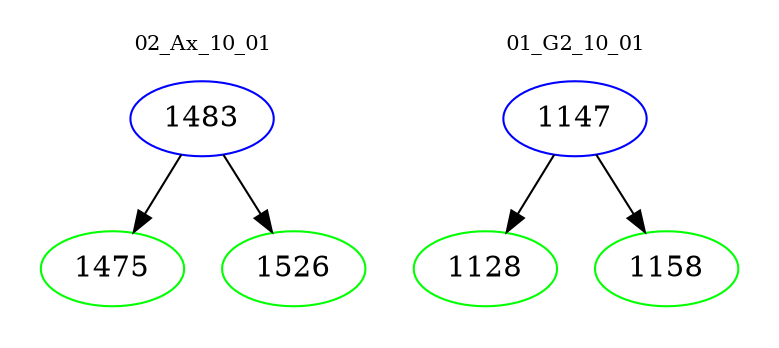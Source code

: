 digraph{
subgraph cluster_0 {
color = white
label = "02_Ax_10_01";
fontsize=10;
T0_1483 [label="1483", color="blue"]
T0_1483 -> T0_1475 [color="black"]
T0_1475 [label="1475", color="green"]
T0_1483 -> T0_1526 [color="black"]
T0_1526 [label="1526", color="green"]
}
subgraph cluster_1 {
color = white
label = "01_G2_10_01";
fontsize=10;
T1_1147 [label="1147", color="blue"]
T1_1147 -> T1_1128 [color="black"]
T1_1128 [label="1128", color="green"]
T1_1147 -> T1_1158 [color="black"]
T1_1158 [label="1158", color="green"]
}
}
